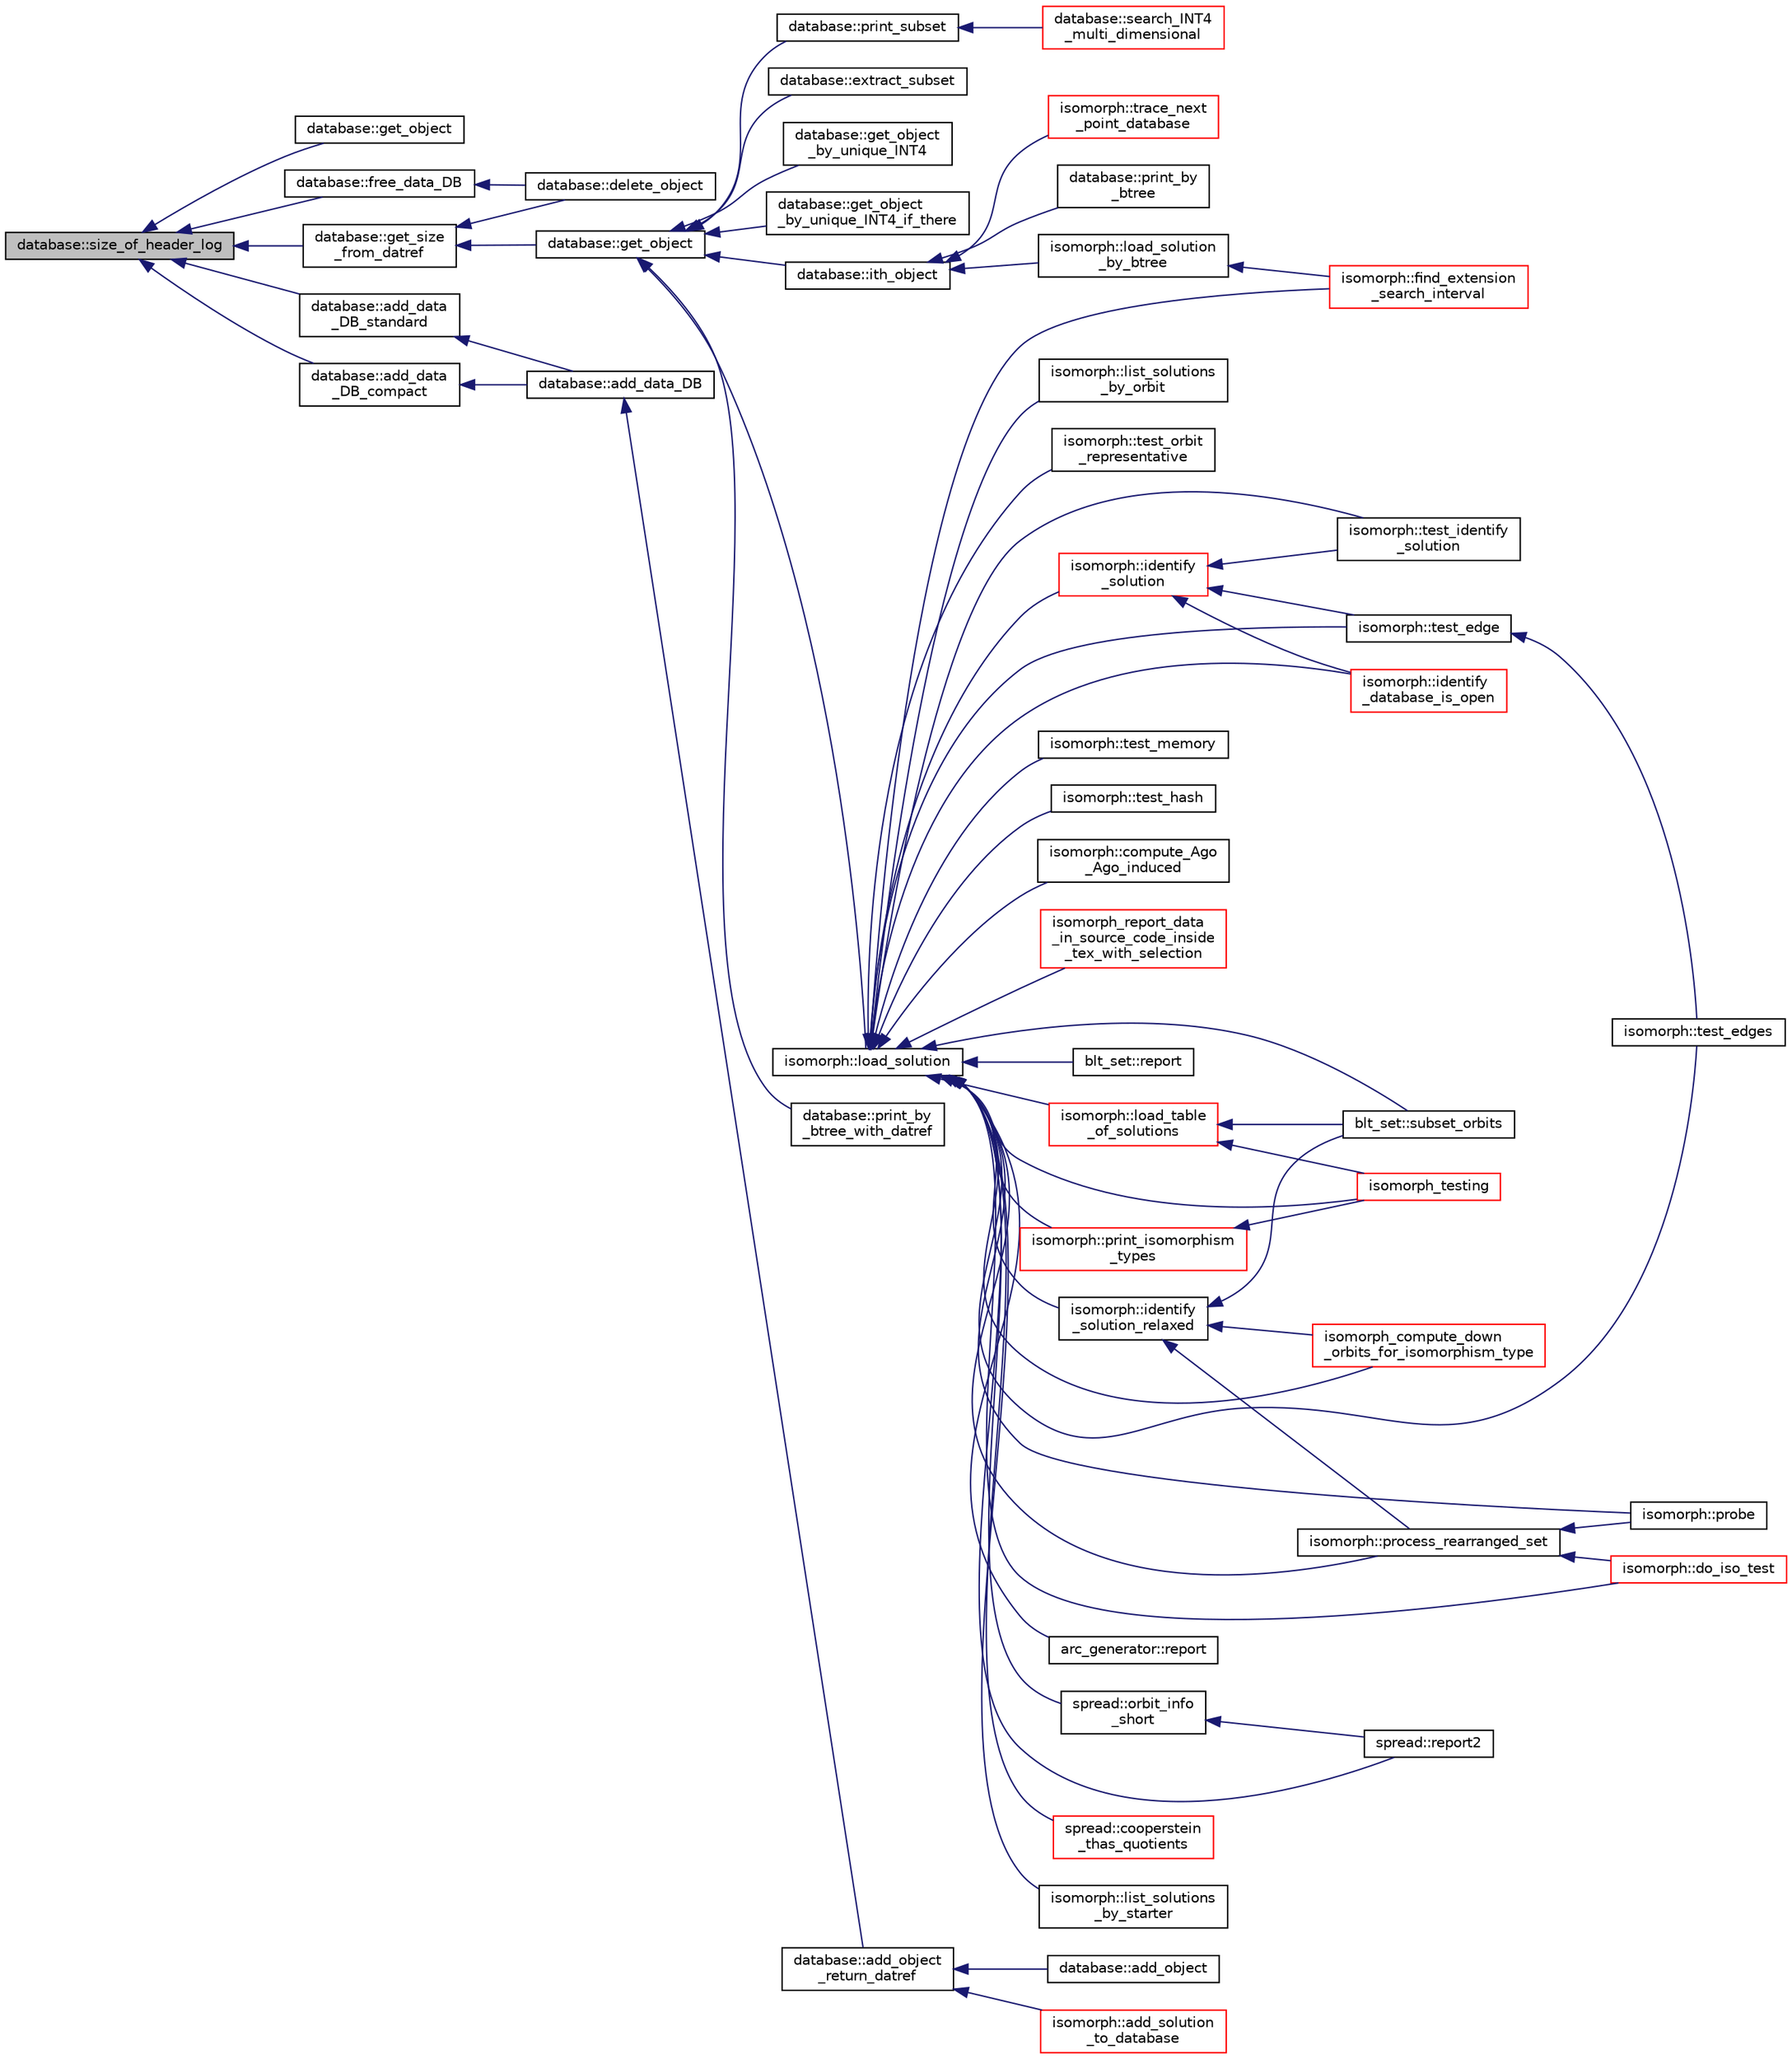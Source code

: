 digraph "database::size_of_header_log"
{
  edge [fontname="Helvetica",fontsize="10",labelfontname="Helvetica",labelfontsize="10"];
  node [fontname="Helvetica",fontsize="10",shape=record];
  rankdir="LR";
  Node3681 [label="database::size_of_header_log",height=0.2,width=0.4,color="black", fillcolor="grey75", style="filled", fontcolor="black"];
  Node3681 -> Node3682 [dir="back",color="midnightblue",fontsize="10",style="solid",fontname="Helvetica"];
  Node3682 [label="database::get_object",height=0.2,width=0.4,color="black", fillcolor="white", style="filled",URL="$db/d72/classdatabase.html#af183761e73fedbd560d9545a36060efc"];
  Node3681 -> Node3683 [dir="back",color="midnightblue",fontsize="10",style="solid",fontname="Helvetica"];
  Node3683 [label="database::get_size\l_from_datref",height=0.2,width=0.4,color="black", fillcolor="white", style="filled",URL="$db/d72/classdatabase.html#ae71e4c19b07a2d67682fbd4b069e9a7e"];
  Node3683 -> Node3684 [dir="back",color="midnightblue",fontsize="10",style="solid",fontname="Helvetica"];
  Node3684 [label="database::delete_object",height=0.2,width=0.4,color="black", fillcolor="white", style="filled",URL="$db/d72/classdatabase.html#a69f061ffa820d1926718dafad5f5513c"];
  Node3683 -> Node3685 [dir="back",color="midnightblue",fontsize="10",style="solid",fontname="Helvetica"];
  Node3685 [label="database::get_object",height=0.2,width=0.4,color="black", fillcolor="white", style="filled",URL="$db/d72/classdatabase.html#a2f58ec1301addabc2fb6544038e108c6"];
  Node3685 -> Node3686 [dir="back",color="midnightblue",fontsize="10",style="solid",fontname="Helvetica"];
  Node3686 [label="database::get_object\l_by_unique_INT4",height=0.2,width=0.4,color="black", fillcolor="white", style="filled",URL="$db/d72/classdatabase.html#ab93d6176bca88b2eb9356566a25ef6be"];
  Node3685 -> Node3687 [dir="back",color="midnightblue",fontsize="10",style="solid",fontname="Helvetica"];
  Node3687 [label="database::get_object\l_by_unique_INT4_if_there",height=0.2,width=0.4,color="black", fillcolor="white", style="filled",URL="$db/d72/classdatabase.html#a0d275df405adfb8ccfb78423cd722f4b"];
  Node3685 -> Node3688 [dir="back",color="midnightblue",fontsize="10",style="solid",fontname="Helvetica"];
  Node3688 [label="database::ith_object",height=0.2,width=0.4,color="black", fillcolor="white", style="filled",URL="$db/d72/classdatabase.html#a1516bb38a4c846172354291271700d07"];
  Node3688 -> Node3689 [dir="back",color="midnightblue",fontsize="10",style="solid",fontname="Helvetica"];
  Node3689 [label="database::print_by\l_btree",height=0.2,width=0.4,color="black", fillcolor="white", style="filled",URL="$db/d72/classdatabase.html#ac45ae44f2a861557ced6e5ab7c146717"];
  Node3688 -> Node3690 [dir="back",color="midnightblue",fontsize="10",style="solid",fontname="Helvetica"];
  Node3690 [label="isomorph::load_solution\l_by_btree",height=0.2,width=0.4,color="black", fillcolor="white", style="filled",URL="$d3/d5f/classisomorph.html#a7e1d9b879292c9f8c6a83c03073826f3"];
  Node3690 -> Node3691 [dir="back",color="midnightblue",fontsize="10",style="solid",fontname="Helvetica"];
  Node3691 [label="isomorph::find_extension\l_search_interval",height=0.2,width=0.4,color="red", fillcolor="white", style="filled",URL="$d3/d5f/classisomorph.html#af2d3de77d6df176083f2af2e1108ccb4"];
  Node3688 -> Node3717 [dir="back",color="midnightblue",fontsize="10",style="solid",fontname="Helvetica"];
  Node3717 [label="isomorph::trace_next\l_point_database",height=0.2,width=0.4,color="red", fillcolor="white", style="filled",URL="$d3/d5f/classisomorph.html#a45b142052e2877d9dcaa9f805a95f18f"];
  Node3685 -> Node3724 [dir="back",color="midnightblue",fontsize="10",style="solid",fontname="Helvetica"];
  Node3724 [label="database::print_by\l_btree_with_datref",height=0.2,width=0.4,color="black", fillcolor="white", style="filled",URL="$db/d72/classdatabase.html#af84030a29b31944d6763974ac4f774b5"];
  Node3685 -> Node3725 [dir="back",color="midnightblue",fontsize="10",style="solid",fontname="Helvetica"];
  Node3725 [label="database::print_subset",height=0.2,width=0.4,color="black", fillcolor="white", style="filled",URL="$db/d72/classdatabase.html#a8b454f5428b3f00a2de497f21d73f3fa"];
  Node3725 -> Node3726 [dir="back",color="midnightblue",fontsize="10",style="solid",fontname="Helvetica"];
  Node3726 [label="database::search_INT4\l_multi_dimensional",height=0.2,width=0.4,color="red", fillcolor="white", style="filled",URL="$db/d72/classdatabase.html#a43a31b0e56d1401185a452a6686666aa"];
  Node3685 -> Node3729 [dir="back",color="midnightblue",fontsize="10",style="solid",fontname="Helvetica"];
  Node3729 [label="database::extract_subset",height=0.2,width=0.4,color="black", fillcolor="white", style="filled",URL="$db/d72/classdatabase.html#abeb9113b3b9f544afe25bd16fd69662d"];
  Node3685 -> Node3730 [dir="back",color="midnightblue",fontsize="10",style="solid",fontname="Helvetica"];
  Node3730 [label="isomorph::load_solution",height=0.2,width=0.4,color="black", fillcolor="white", style="filled",URL="$d3/d5f/classisomorph.html#a18df8e5d8ba2c2fe7c6d59a2d42768a5"];
  Node3730 -> Node3731 [dir="back",color="midnightblue",fontsize="10",style="solid",fontname="Helvetica"];
  Node3731 [label="blt_set::report",height=0.2,width=0.4,color="black", fillcolor="white", style="filled",URL="$d1/d3d/classblt__set.html#a6b19f88bd2b92ebfba7e7c362eb9065c"];
  Node3730 -> Node3695 [dir="back",color="midnightblue",fontsize="10",style="solid",fontname="Helvetica"];
  Node3695 [label="blt_set::subset_orbits",height=0.2,width=0.4,color="black", fillcolor="white", style="filled",URL="$d1/d3d/classblt__set.html#af8f79fc4346244acfa0e2c2d23c36993"];
  Node3730 -> Node3732 [dir="back",color="midnightblue",fontsize="10",style="solid",fontname="Helvetica"];
  Node3732 [label="arc_generator::report",height=0.2,width=0.4,color="black", fillcolor="white", style="filled",URL="$d4/d21/classarc__generator.html#a650f715bb3eec8fd1057e07e5b384f9a"];
  Node3730 -> Node3733 [dir="back",color="midnightblue",fontsize="10",style="solid",fontname="Helvetica"];
  Node3733 [label="spread::report2",height=0.2,width=0.4,color="black", fillcolor="white", style="filled",URL="$da/dc1/classspread.html#a543a79e4e7306af291584f53dacbfdd8"];
  Node3730 -> Node3734 [dir="back",color="midnightblue",fontsize="10",style="solid",fontname="Helvetica"];
  Node3734 [label="spread::cooperstein\l_thas_quotients",height=0.2,width=0.4,color="red", fillcolor="white", style="filled",URL="$da/dc1/classspread.html#abba98e1f22f9a1a00823774307f29bef"];
  Node3730 -> Node3736 [dir="back",color="midnightblue",fontsize="10",style="solid",fontname="Helvetica"];
  Node3736 [label="spread::orbit_info\l_short",height=0.2,width=0.4,color="black", fillcolor="white", style="filled",URL="$da/dc1/classspread.html#a24795f879a815d7e4480a72395711aef"];
  Node3736 -> Node3733 [dir="back",color="midnightblue",fontsize="10",style="solid",fontname="Helvetica"];
  Node3730 -> Node3737 [dir="back",color="midnightblue",fontsize="10",style="solid",fontname="Helvetica"];
  Node3737 [label="isomorph::load_table\l_of_solutions",height=0.2,width=0.4,color="red", fillcolor="white", style="filled",URL="$d3/d5f/classisomorph.html#a21ab5aba74a200b9abf041dc5206821a"];
  Node3737 -> Node3695 [dir="back",color="midnightblue",fontsize="10",style="solid",fontname="Helvetica"];
  Node3737 -> Node3706 [dir="back",color="midnightblue",fontsize="10",style="solid",fontname="Helvetica"];
  Node3706 [label="isomorph_testing",height=0.2,width=0.4,color="red", fillcolor="white", style="filled",URL="$d4/d7e/isomorph__global_8_c.html#a5a73cbe9f89c4727f086482ee2d238f9"];
  Node3730 -> Node3741 [dir="back",color="midnightblue",fontsize="10",style="solid",fontname="Helvetica"];
  Node3741 [label="isomorph::list_solutions\l_by_starter",height=0.2,width=0.4,color="black", fillcolor="white", style="filled",URL="$d3/d5f/classisomorph.html#a9c40f343f1a3e5fc177e5121bc809b06"];
  Node3730 -> Node3742 [dir="back",color="midnightblue",fontsize="10",style="solid",fontname="Helvetica"];
  Node3742 [label="isomorph::list_solutions\l_by_orbit",height=0.2,width=0.4,color="black", fillcolor="white", style="filled",URL="$d3/d5f/classisomorph.html#adefb1a89c097c284d29f92d5fc58ebfa"];
  Node3730 -> Node3743 [dir="back",color="midnightblue",fontsize="10",style="solid",fontname="Helvetica"];
  Node3743 [label="isomorph::test_orbit\l_representative",height=0.2,width=0.4,color="black", fillcolor="white", style="filled",URL="$d3/d5f/classisomorph.html#a5f165aa61a0d6b349da5a6117135f6c0"];
  Node3730 -> Node3708 [dir="back",color="midnightblue",fontsize="10",style="solid",fontname="Helvetica"];
  Node3708 [label="isomorph::test_identify\l_solution",height=0.2,width=0.4,color="black", fillcolor="white", style="filled",URL="$d3/d5f/classisomorph.html#aa2c95f309e3283179e87bbbd83bfdc7d"];
  Node3730 -> Node3744 [dir="back",color="midnightblue",fontsize="10",style="solid",fontname="Helvetica"];
  Node3744 [label="isomorph::test_memory",height=0.2,width=0.4,color="black", fillcolor="white", style="filled",URL="$d3/d5f/classisomorph.html#a27877043c77db8e85e8fa7d5c43845b0"];
  Node3730 -> Node3710 [dir="back",color="midnightblue",fontsize="10",style="solid",fontname="Helvetica"];
  Node3710 [label="isomorph::test_edges",height=0.2,width=0.4,color="black", fillcolor="white", style="filled",URL="$d3/d5f/classisomorph.html#ad23507927d8f7698073475d12b2a85bc"];
  Node3730 -> Node3709 [dir="back",color="midnightblue",fontsize="10",style="solid",fontname="Helvetica"];
  Node3709 [label="isomorph::test_edge",height=0.2,width=0.4,color="black", fillcolor="white", style="filled",URL="$d3/d5f/classisomorph.html#a591165fa287477b480f5b7081198ba46"];
  Node3709 -> Node3710 [dir="back",color="midnightblue",fontsize="10",style="solid",fontname="Helvetica"];
  Node3730 -> Node3745 [dir="back",color="midnightblue",fontsize="10",style="solid",fontname="Helvetica"];
  Node3745 [label="isomorph::test_hash",height=0.2,width=0.4,color="black", fillcolor="white", style="filled",URL="$d3/d5f/classisomorph.html#a53560280664b268a0500d26c801b1e68"];
  Node3730 -> Node3746 [dir="back",color="midnightblue",fontsize="10",style="solid",fontname="Helvetica"];
  Node3746 [label="isomorph::compute_Ago\l_Ago_induced",height=0.2,width=0.4,color="black", fillcolor="white", style="filled",URL="$d3/d5f/classisomorph.html#a102e1305518aac641a3acd171dc8668c"];
  Node3730 -> Node3691 [dir="back",color="midnightblue",fontsize="10",style="solid",fontname="Helvetica"];
  Node3730 -> Node3747 [dir="back",color="midnightblue",fontsize="10",style="solid",fontname="Helvetica"];
  Node3747 [label="isomorph::print_isomorphism\l_types",height=0.2,width=0.4,color="red", fillcolor="white", style="filled",URL="$d3/d5f/classisomorph.html#abbcd12f6434585951a5532d0b2467a00"];
  Node3747 -> Node3706 [dir="back",color="midnightblue",fontsize="10",style="solid",fontname="Helvetica"];
  Node3730 -> Node3706 [dir="back",color="midnightblue",fontsize="10",style="solid",fontname="Helvetica"];
  Node3730 -> Node3696 [dir="back",color="midnightblue",fontsize="10",style="solid",fontname="Helvetica"];
  Node3696 [label="isomorph_compute_down\l_orbits_for_isomorphism_type",height=0.2,width=0.4,color="red", fillcolor="white", style="filled",URL="$d4/d7e/isomorph__global_8_c.html#a13519b3a5d3b5ceb26b4bec6736b0086"];
  Node3730 -> Node3748 [dir="back",color="midnightblue",fontsize="10",style="solid",fontname="Helvetica"];
  Node3748 [label="isomorph_report_data\l_in_source_code_inside\l_tex_with_selection",height=0.2,width=0.4,color="red", fillcolor="white", style="filled",URL="$d4/d7e/isomorph__global_8_c.html#a6032c497e22f9a4e88bee93ec60cc8ca"];
  Node3730 -> Node3703 [dir="back",color="midnightblue",fontsize="10",style="solid",fontname="Helvetica"];
  Node3703 [label="isomorph::probe",height=0.2,width=0.4,color="black", fillcolor="white", style="filled",URL="$d3/d5f/classisomorph.html#a9cb6fed7b6ac639d886b117a1f454441"];
  Node3730 -> Node3704 [dir="back",color="midnightblue",fontsize="10",style="solid",fontname="Helvetica"];
  Node3704 [label="isomorph::do_iso_test",height=0.2,width=0.4,color="red", fillcolor="white", style="filled",URL="$d3/d5f/classisomorph.html#a51fc3bf5cc3a99282a489b2df37ee24e"];
  Node3730 -> Node3702 [dir="back",color="midnightblue",fontsize="10",style="solid",fontname="Helvetica"];
  Node3702 [label="isomorph::process_rearranged_set",height=0.2,width=0.4,color="black", fillcolor="white", style="filled",URL="$d3/d5f/classisomorph.html#a7767fd5f1da6dfd7f93810be99ba4ab6"];
  Node3702 -> Node3703 [dir="back",color="midnightblue",fontsize="10",style="solid",fontname="Helvetica"];
  Node3702 -> Node3704 [dir="back",color="midnightblue",fontsize="10",style="solid",fontname="Helvetica"];
  Node3730 -> Node3712 [dir="back",color="midnightblue",fontsize="10",style="solid",fontname="Helvetica"];
  Node3712 [label="isomorph::identify\l_database_is_open",height=0.2,width=0.4,color="red", fillcolor="white", style="filled",URL="$d3/d5f/classisomorph.html#a4a5d04d07ac8c2a994fa174f156dea73"];
  Node3730 -> Node3694 [dir="back",color="midnightblue",fontsize="10",style="solid",fontname="Helvetica"];
  Node3694 [label="isomorph::identify\l_solution_relaxed",height=0.2,width=0.4,color="black", fillcolor="white", style="filled",URL="$d3/d5f/classisomorph.html#a8c36c61c16700d8e570f71f84a4aabc6"];
  Node3694 -> Node3695 [dir="back",color="midnightblue",fontsize="10",style="solid",fontname="Helvetica"];
  Node3694 -> Node3696 [dir="back",color="midnightblue",fontsize="10",style="solid",fontname="Helvetica"];
  Node3694 -> Node3702 [dir="back",color="midnightblue",fontsize="10",style="solid",fontname="Helvetica"];
  Node3730 -> Node3707 [dir="back",color="midnightblue",fontsize="10",style="solid",fontname="Helvetica"];
  Node3707 [label="isomorph::identify\l_solution",height=0.2,width=0.4,color="red", fillcolor="white", style="filled",URL="$d3/d5f/classisomorph.html#abc63d2e561a6209e32c47d8486c9a67e"];
  Node3707 -> Node3708 [dir="back",color="midnightblue",fontsize="10",style="solid",fontname="Helvetica"];
  Node3707 -> Node3709 [dir="back",color="midnightblue",fontsize="10",style="solid",fontname="Helvetica"];
  Node3707 -> Node3712 [dir="back",color="midnightblue",fontsize="10",style="solid",fontname="Helvetica"];
  Node3681 -> Node3750 [dir="back",color="midnightblue",fontsize="10",style="solid",fontname="Helvetica"];
  Node3750 [label="database::add_data\l_DB_standard",height=0.2,width=0.4,color="black", fillcolor="white", style="filled",URL="$db/d72/classdatabase.html#a0f0ab218eb0f06da37f06906663db6eb"];
  Node3750 -> Node3751 [dir="back",color="midnightblue",fontsize="10",style="solid",fontname="Helvetica"];
  Node3751 [label="database::add_data_DB",height=0.2,width=0.4,color="black", fillcolor="white", style="filled",URL="$db/d72/classdatabase.html#ab1a4122dfc06c6e79343fda437c05ed5"];
  Node3751 -> Node3752 [dir="back",color="midnightblue",fontsize="10",style="solid",fontname="Helvetica"];
  Node3752 [label="database::add_object\l_return_datref",height=0.2,width=0.4,color="black", fillcolor="white", style="filled",URL="$db/d72/classdatabase.html#a6b0c2e6ebb9938c57ce826647ed1ad40"];
  Node3752 -> Node3753 [dir="back",color="midnightblue",fontsize="10",style="solid",fontname="Helvetica"];
  Node3753 [label="database::add_object",height=0.2,width=0.4,color="black", fillcolor="white", style="filled",URL="$db/d72/classdatabase.html#a880f60c1d94fff84d0db2b119361fbb6"];
  Node3752 -> Node3754 [dir="back",color="midnightblue",fontsize="10",style="solid",fontname="Helvetica"];
  Node3754 [label="isomorph::add_solution\l_to_database",height=0.2,width=0.4,color="red", fillcolor="white", style="filled",URL="$d3/d5f/classisomorph.html#a18fee606dcd59d50cee898770d01dbc8"];
  Node3681 -> Node3767 [dir="back",color="midnightblue",fontsize="10",style="solid",fontname="Helvetica"];
  Node3767 [label="database::add_data\l_DB_compact",height=0.2,width=0.4,color="black", fillcolor="white", style="filled",URL="$db/d72/classdatabase.html#a31e32de1b8d81c97549b8c74ea678904"];
  Node3767 -> Node3751 [dir="back",color="midnightblue",fontsize="10",style="solid",fontname="Helvetica"];
  Node3681 -> Node3768 [dir="back",color="midnightblue",fontsize="10",style="solid",fontname="Helvetica"];
  Node3768 [label="database::free_data_DB",height=0.2,width=0.4,color="black", fillcolor="white", style="filled",URL="$db/d72/classdatabase.html#a45b6fb10b6810c9770748e7f9dda8377"];
  Node3768 -> Node3684 [dir="back",color="midnightblue",fontsize="10",style="solid",fontname="Helvetica"];
}
